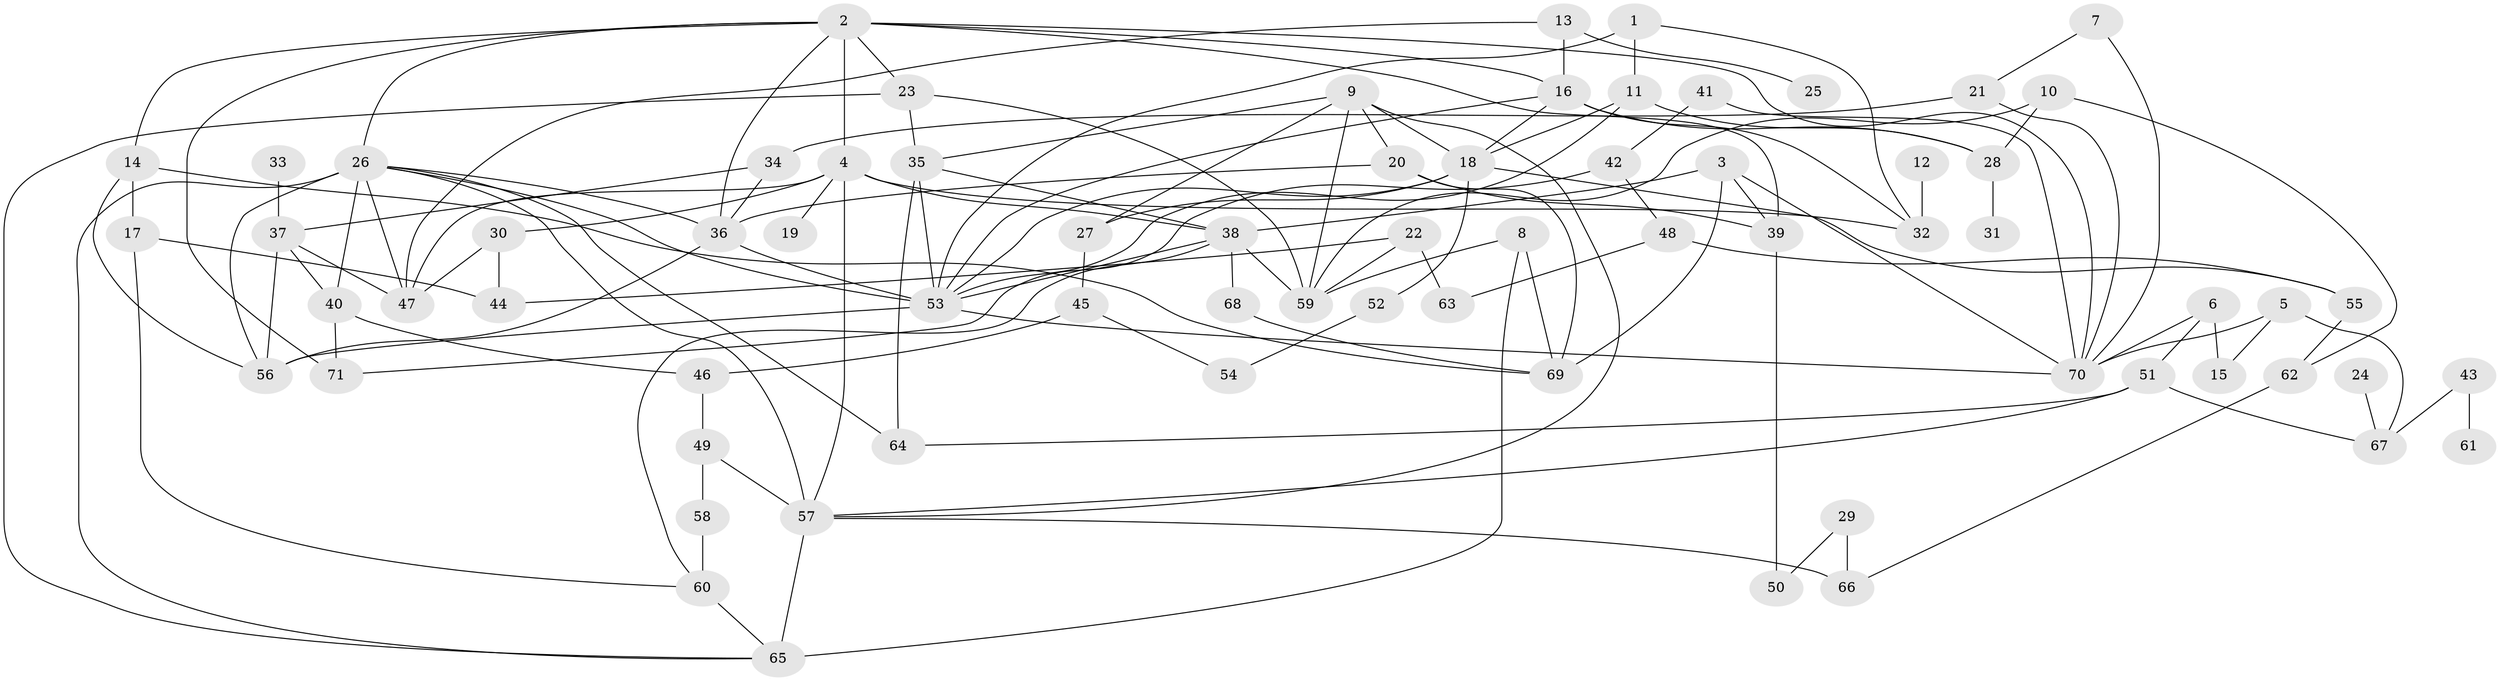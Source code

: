 // original degree distribution, {5: 0.07042253521126761, 4: 0.16901408450704225, 6: 0.035211267605633804, 3: 0.2535211267605634, 10: 0.007042253521126761, 7: 0.014084507042253521, 2: 0.22535211267605634, 9: 0.014084507042253521, 1: 0.2112676056338028}
// Generated by graph-tools (version 1.1) at 2025/01/03/09/25 03:01:02]
// undirected, 71 vertices, 132 edges
graph export_dot {
graph [start="1"]
  node [color=gray90,style=filled];
  1;
  2;
  3;
  4;
  5;
  6;
  7;
  8;
  9;
  10;
  11;
  12;
  13;
  14;
  15;
  16;
  17;
  18;
  19;
  20;
  21;
  22;
  23;
  24;
  25;
  26;
  27;
  28;
  29;
  30;
  31;
  32;
  33;
  34;
  35;
  36;
  37;
  38;
  39;
  40;
  41;
  42;
  43;
  44;
  45;
  46;
  47;
  48;
  49;
  50;
  51;
  52;
  53;
  54;
  55;
  56;
  57;
  58;
  59;
  60;
  61;
  62;
  63;
  64;
  65;
  66;
  67;
  68;
  69;
  70;
  71;
  1 -- 11 [weight=1.0];
  1 -- 32 [weight=1.0];
  1 -- 53 [weight=1.0];
  2 -- 4 [weight=1.0];
  2 -- 14 [weight=1.0];
  2 -- 16 [weight=1.0];
  2 -- 23 [weight=1.0];
  2 -- 26 [weight=1.0];
  2 -- 36 [weight=1.0];
  2 -- 39 [weight=1.0];
  2 -- 70 [weight=1.0];
  2 -- 71 [weight=1.0];
  3 -- 38 [weight=1.0];
  3 -- 39 [weight=1.0];
  3 -- 69 [weight=1.0];
  3 -- 70 [weight=1.0];
  4 -- 19 [weight=1.0];
  4 -- 30 [weight=1.0];
  4 -- 32 [weight=1.0];
  4 -- 38 [weight=1.0];
  4 -- 47 [weight=1.0];
  4 -- 57 [weight=1.0];
  5 -- 15 [weight=1.0];
  5 -- 67 [weight=1.0];
  5 -- 70 [weight=1.0];
  6 -- 15 [weight=1.0];
  6 -- 51 [weight=1.0];
  6 -- 70 [weight=1.0];
  7 -- 21 [weight=1.0];
  7 -- 70 [weight=1.0];
  8 -- 59 [weight=1.0];
  8 -- 65 [weight=1.0];
  8 -- 69 [weight=1.0];
  9 -- 18 [weight=1.0];
  9 -- 20 [weight=1.0];
  9 -- 27 [weight=1.0];
  9 -- 35 [weight=1.0];
  9 -- 57 [weight=1.0];
  9 -- 59 [weight=1.0];
  10 -- 28 [weight=1.0];
  10 -- 59 [weight=1.0];
  10 -- 62 [weight=1.0];
  11 -- 18 [weight=1.0];
  11 -- 28 [weight=1.0];
  11 -- 53 [weight=1.0];
  12 -- 32 [weight=1.0];
  13 -- 16 [weight=1.0];
  13 -- 25 [weight=1.0];
  13 -- 47 [weight=1.0];
  14 -- 17 [weight=1.0];
  14 -- 56 [weight=1.0];
  14 -- 69 [weight=1.0];
  16 -- 18 [weight=1.0];
  16 -- 28 [weight=1.0];
  16 -- 32 [weight=1.0];
  16 -- 53 [weight=1.0];
  17 -- 44 [weight=1.0];
  17 -- 60 [weight=1.0];
  18 -- 27 [weight=1.0];
  18 -- 52 [weight=1.0];
  18 -- 53 [weight=1.0];
  18 -- 55 [weight=1.0];
  20 -- 36 [weight=1.0];
  20 -- 39 [weight=1.0];
  20 -- 69 [weight=1.0];
  21 -- 34 [weight=1.0];
  21 -- 70 [weight=1.0];
  22 -- 44 [weight=1.0];
  22 -- 59 [weight=1.0];
  22 -- 63 [weight=1.0];
  23 -- 35 [weight=1.0];
  23 -- 59 [weight=1.0];
  23 -- 65 [weight=1.0];
  24 -- 67 [weight=1.0];
  26 -- 36 [weight=1.0];
  26 -- 40 [weight=1.0];
  26 -- 47 [weight=1.0];
  26 -- 53 [weight=1.0];
  26 -- 56 [weight=1.0];
  26 -- 57 [weight=1.0];
  26 -- 64 [weight=1.0];
  26 -- 65 [weight=1.0];
  27 -- 45 [weight=1.0];
  28 -- 31 [weight=1.0];
  29 -- 50 [weight=1.0];
  29 -- 66 [weight=2.0];
  30 -- 44 [weight=1.0];
  30 -- 47 [weight=1.0];
  33 -- 37 [weight=1.0];
  34 -- 36 [weight=1.0];
  34 -- 37 [weight=1.0];
  35 -- 38 [weight=1.0];
  35 -- 53 [weight=3.0];
  35 -- 64 [weight=1.0];
  36 -- 53 [weight=1.0];
  36 -- 56 [weight=1.0];
  37 -- 40 [weight=1.0];
  37 -- 47 [weight=1.0];
  37 -- 56 [weight=1.0];
  38 -- 53 [weight=1.0];
  38 -- 59 [weight=1.0];
  38 -- 60 [weight=1.0];
  38 -- 68 [weight=1.0];
  39 -- 50 [weight=1.0];
  40 -- 46 [weight=1.0];
  40 -- 71 [weight=1.0];
  41 -- 42 [weight=1.0];
  41 -- 70 [weight=1.0];
  42 -- 48 [weight=1.0];
  42 -- 71 [weight=1.0];
  43 -- 61 [weight=1.0];
  43 -- 67 [weight=1.0];
  45 -- 46 [weight=1.0];
  45 -- 54 [weight=1.0];
  46 -- 49 [weight=1.0];
  48 -- 55 [weight=1.0];
  48 -- 63 [weight=1.0];
  49 -- 57 [weight=1.0];
  49 -- 58 [weight=1.0];
  51 -- 57 [weight=2.0];
  51 -- 64 [weight=1.0];
  51 -- 67 [weight=1.0];
  52 -- 54 [weight=1.0];
  53 -- 56 [weight=1.0];
  53 -- 70 [weight=1.0];
  55 -- 62 [weight=1.0];
  57 -- 65 [weight=3.0];
  57 -- 66 [weight=1.0];
  58 -- 60 [weight=1.0];
  60 -- 65 [weight=2.0];
  62 -- 66 [weight=1.0];
  68 -- 69 [weight=1.0];
}
